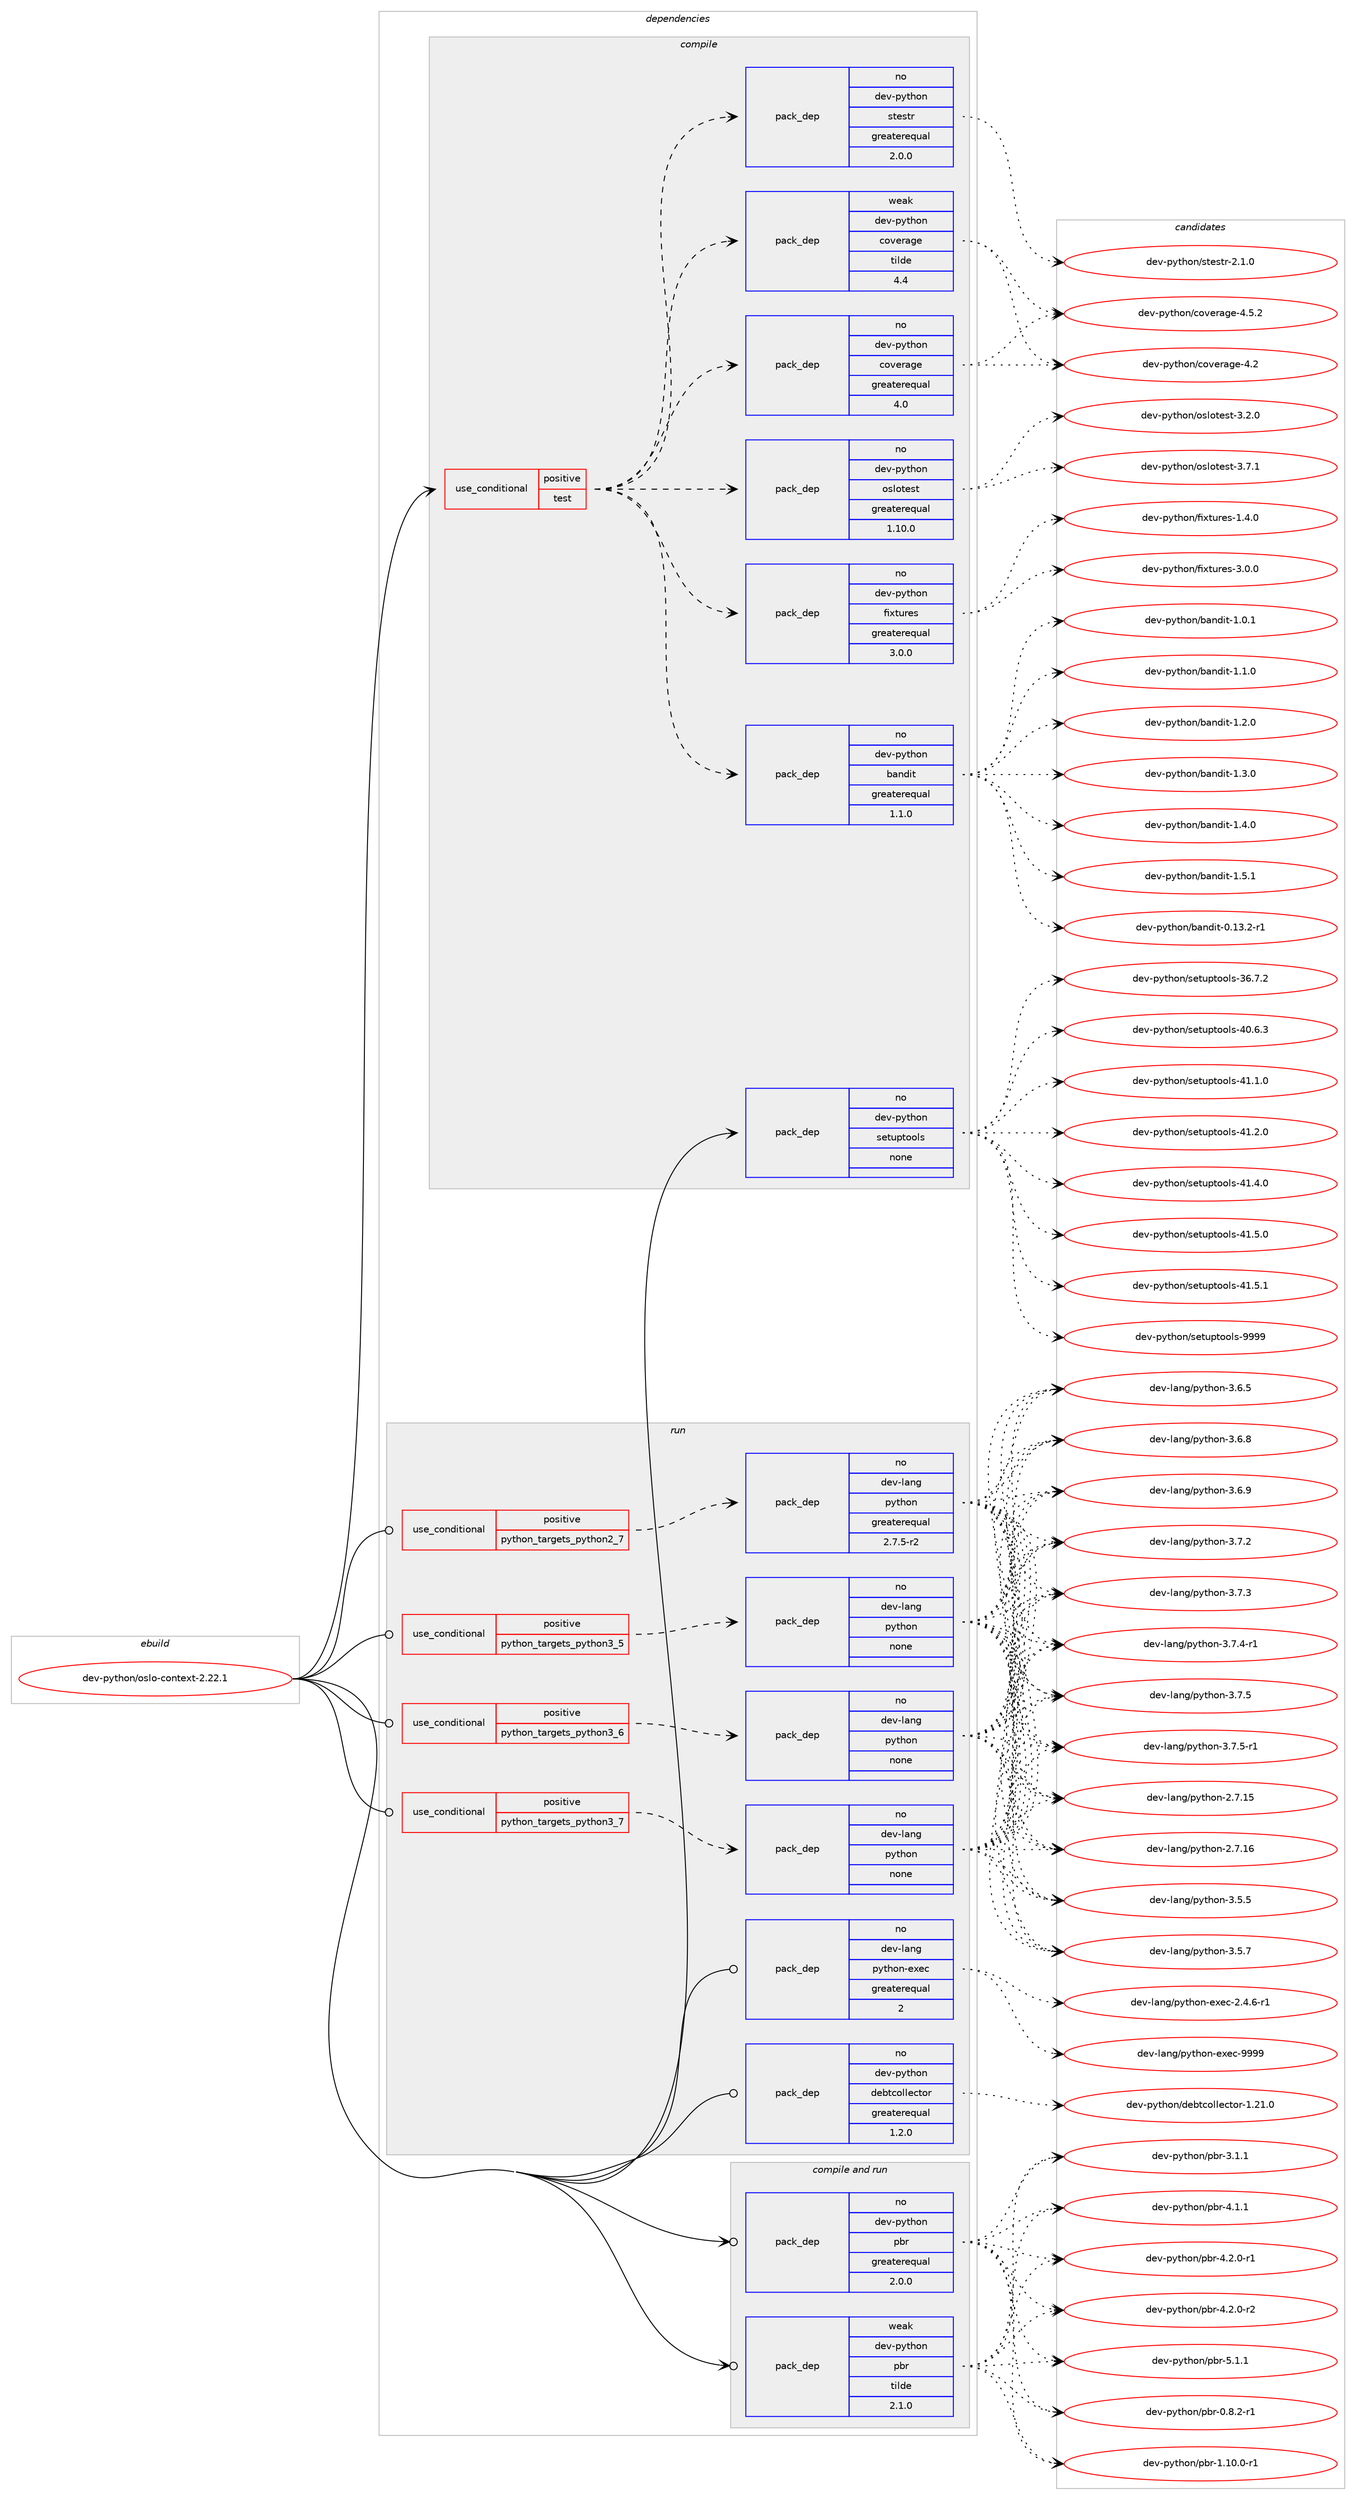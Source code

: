 digraph prolog {

# *************
# Graph options
# *************

newrank=true;
concentrate=true;
compound=true;
graph [rankdir=LR,fontname=Helvetica,fontsize=10,ranksep=1.5];#, ranksep=2.5, nodesep=0.2];
edge  [arrowhead=vee];
node  [fontname=Helvetica,fontsize=10];

# **********
# The ebuild
# **********

subgraph cluster_leftcol {
color=gray;
rank=same;
label=<<i>ebuild</i>>;
id [label="dev-python/oslo-context-2.22.1", color=red, width=4, href="../dev-python/oslo-context-2.22.1.svg"];
}

# ****************
# The dependencies
# ****************

subgraph cluster_midcol {
color=gray;
label=<<i>dependencies</i>>;
subgraph cluster_compile {
fillcolor="#eeeeee";
style=filled;
label=<<i>compile</i>>;
subgraph cond143751 {
dependency618790 [label=<<TABLE BORDER="0" CELLBORDER="1" CELLSPACING="0" CELLPADDING="4"><TR><TD ROWSPAN="3" CELLPADDING="10">use_conditional</TD></TR><TR><TD>positive</TD></TR><TR><TD>test</TD></TR></TABLE>>, shape=none, color=red];
subgraph pack463231 {
dependency618791 [label=<<TABLE BORDER="0" CELLBORDER="1" CELLSPACING="0" CELLPADDING="4" WIDTH="220"><TR><TD ROWSPAN="6" CELLPADDING="30">pack_dep</TD></TR><TR><TD WIDTH="110">no</TD></TR><TR><TD>dev-python</TD></TR><TR><TD>fixtures</TD></TR><TR><TD>greaterequal</TD></TR><TR><TD>3.0.0</TD></TR></TABLE>>, shape=none, color=blue];
}
dependency618790:e -> dependency618791:w [weight=20,style="dashed",arrowhead="vee"];
subgraph pack463232 {
dependency618792 [label=<<TABLE BORDER="0" CELLBORDER="1" CELLSPACING="0" CELLPADDING="4" WIDTH="220"><TR><TD ROWSPAN="6" CELLPADDING="30">pack_dep</TD></TR><TR><TD WIDTH="110">no</TD></TR><TR><TD>dev-python</TD></TR><TR><TD>oslotest</TD></TR><TR><TD>greaterequal</TD></TR><TR><TD>1.10.0</TD></TR></TABLE>>, shape=none, color=blue];
}
dependency618790:e -> dependency618792:w [weight=20,style="dashed",arrowhead="vee"];
subgraph pack463233 {
dependency618793 [label=<<TABLE BORDER="0" CELLBORDER="1" CELLSPACING="0" CELLPADDING="4" WIDTH="220"><TR><TD ROWSPAN="6" CELLPADDING="30">pack_dep</TD></TR><TR><TD WIDTH="110">no</TD></TR><TR><TD>dev-python</TD></TR><TR><TD>coverage</TD></TR><TR><TD>greaterequal</TD></TR><TR><TD>4.0</TD></TR></TABLE>>, shape=none, color=blue];
}
dependency618790:e -> dependency618793:w [weight=20,style="dashed",arrowhead="vee"];
subgraph pack463234 {
dependency618794 [label=<<TABLE BORDER="0" CELLBORDER="1" CELLSPACING="0" CELLPADDING="4" WIDTH="220"><TR><TD ROWSPAN="6" CELLPADDING="30">pack_dep</TD></TR><TR><TD WIDTH="110">weak</TD></TR><TR><TD>dev-python</TD></TR><TR><TD>coverage</TD></TR><TR><TD>tilde</TD></TR><TR><TD>4.4</TD></TR></TABLE>>, shape=none, color=blue];
}
dependency618790:e -> dependency618794:w [weight=20,style="dashed",arrowhead="vee"];
subgraph pack463235 {
dependency618795 [label=<<TABLE BORDER="0" CELLBORDER="1" CELLSPACING="0" CELLPADDING="4" WIDTH="220"><TR><TD ROWSPAN="6" CELLPADDING="30">pack_dep</TD></TR><TR><TD WIDTH="110">no</TD></TR><TR><TD>dev-python</TD></TR><TR><TD>stestr</TD></TR><TR><TD>greaterequal</TD></TR><TR><TD>2.0.0</TD></TR></TABLE>>, shape=none, color=blue];
}
dependency618790:e -> dependency618795:w [weight=20,style="dashed",arrowhead="vee"];
subgraph pack463236 {
dependency618796 [label=<<TABLE BORDER="0" CELLBORDER="1" CELLSPACING="0" CELLPADDING="4" WIDTH="220"><TR><TD ROWSPAN="6" CELLPADDING="30">pack_dep</TD></TR><TR><TD WIDTH="110">no</TD></TR><TR><TD>dev-python</TD></TR><TR><TD>bandit</TD></TR><TR><TD>greaterequal</TD></TR><TR><TD>1.1.0</TD></TR></TABLE>>, shape=none, color=blue];
}
dependency618790:e -> dependency618796:w [weight=20,style="dashed",arrowhead="vee"];
}
id:e -> dependency618790:w [weight=20,style="solid",arrowhead="vee"];
subgraph pack463237 {
dependency618797 [label=<<TABLE BORDER="0" CELLBORDER="1" CELLSPACING="0" CELLPADDING="4" WIDTH="220"><TR><TD ROWSPAN="6" CELLPADDING="30">pack_dep</TD></TR><TR><TD WIDTH="110">no</TD></TR><TR><TD>dev-python</TD></TR><TR><TD>setuptools</TD></TR><TR><TD>none</TD></TR><TR><TD></TD></TR></TABLE>>, shape=none, color=blue];
}
id:e -> dependency618797:w [weight=20,style="solid",arrowhead="vee"];
}
subgraph cluster_compileandrun {
fillcolor="#eeeeee";
style=filled;
label=<<i>compile and run</i>>;
subgraph pack463238 {
dependency618798 [label=<<TABLE BORDER="0" CELLBORDER="1" CELLSPACING="0" CELLPADDING="4" WIDTH="220"><TR><TD ROWSPAN="6" CELLPADDING="30">pack_dep</TD></TR><TR><TD WIDTH="110">no</TD></TR><TR><TD>dev-python</TD></TR><TR><TD>pbr</TD></TR><TR><TD>greaterequal</TD></TR><TR><TD>2.0.0</TD></TR></TABLE>>, shape=none, color=blue];
}
id:e -> dependency618798:w [weight=20,style="solid",arrowhead="odotvee"];
subgraph pack463239 {
dependency618799 [label=<<TABLE BORDER="0" CELLBORDER="1" CELLSPACING="0" CELLPADDING="4" WIDTH="220"><TR><TD ROWSPAN="6" CELLPADDING="30">pack_dep</TD></TR><TR><TD WIDTH="110">weak</TD></TR><TR><TD>dev-python</TD></TR><TR><TD>pbr</TD></TR><TR><TD>tilde</TD></TR><TR><TD>2.1.0</TD></TR></TABLE>>, shape=none, color=blue];
}
id:e -> dependency618799:w [weight=20,style="solid",arrowhead="odotvee"];
}
subgraph cluster_run {
fillcolor="#eeeeee";
style=filled;
label=<<i>run</i>>;
subgraph cond143752 {
dependency618800 [label=<<TABLE BORDER="0" CELLBORDER="1" CELLSPACING="0" CELLPADDING="4"><TR><TD ROWSPAN="3" CELLPADDING="10">use_conditional</TD></TR><TR><TD>positive</TD></TR><TR><TD>python_targets_python2_7</TD></TR></TABLE>>, shape=none, color=red];
subgraph pack463240 {
dependency618801 [label=<<TABLE BORDER="0" CELLBORDER="1" CELLSPACING="0" CELLPADDING="4" WIDTH="220"><TR><TD ROWSPAN="6" CELLPADDING="30">pack_dep</TD></TR><TR><TD WIDTH="110">no</TD></TR><TR><TD>dev-lang</TD></TR><TR><TD>python</TD></TR><TR><TD>greaterequal</TD></TR><TR><TD>2.7.5-r2</TD></TR></TABLE>>, shape=none, color=blue];
}
dependency618800:e -> dependency618801:w [weight=20,style="dashed",arrowhead="vee"];
}
id:e -> dependency618800:w [weight=20,style="solid",arrowhead="odot"];
subgraph cond143753 {
dependency618802 [label=<<TABLE BORDER="0" CELLBORDER="1" CELLSPACING="0" CELLPADDING="4"><TR><TD ROWSPAN="3" CELLPADDING="10">use_conditional</TD></TR><TR><TD>positive</TD></TR><TR><TD>python_targets_python3_5</TD></TR></TABLE>>, shape=none, color=red];
subgraph pack463241 {
dependency618803 [label=<<TABLE BORDER="0" CELLBORDER="1" CELLSPACING="0" CELLPADDING="4" WIDTH="220"><TR><TD ROWSPAN="6" CELLPADDING="30">pack_dep</TD></TR><TR><TD WIDTH="110">no</TD></TR><TR><TD>dev-lang</TD></TR><TR><TD>python</TD></TR><TR><TD>none</TD></TR><TR><TD></TD></TR></TABLE>>, shape=none, color=blue];
}
dependency618802:e -> dependency618803:w [weight=20,style="dashed",arrowhead="vee"];
}
id:e -> dependency618802:w [weight=20,style="solid",arrowhead="odot"];
subgraph cond143754 {
dependency618804 [label=<<TABLE BORDER="0" CELLBORDER="1" CELLSPACING="0" CELLPADDING="4"><TR><TD ROWSPAN="3" CELLPADDING="10">use_conditional</TD></TR><TR><TD>positive</TD></TR><TR><TD>python_targets_python3_6</TD></TR></TABLE>>, shape=none, color=red];
subgraph pack463242 {
dependency618805 [label=<<TABLE BORDER="0" CELLBORDER="1" CELLSPACING="0" CELLPADDING="4" WIDTH="220"><TR><TD ROWSPAN="6" CELLPADDING="30">pack_dep</TD></TR><TR><TD WIDTH="110">no</TD></TR><TR><TD>dev-lang</TD></TR><TR><TD>python</TD></TR><TR><TD>none</TD></TR><TR><TD></TD></TR></TABLE>>, shape=none, color=blue];
}
dependency618804:e -> dependency618805:w [weight=20,style="dashed",arrowhead="vee"];
}
id:e -> dependency618804:w [weight=20,style="solid",arrowhead="odot"];
subgraph cond143755 {
dependency618806 [label=<<TABLE BORDER="0" CELLBORDER="1" CELLSPACING="0" CELLPADDING="4"><TR><TD ROWSPAN="3" CELLPADDING="10">use_conditional</TD></TR><TR><TD>positive</TD></TR><TR><TD>python_targets_python3_7</TD></TR></TABLE>>, shape=none, color=red];
subgraph pack463243 {
dependency618807 [label=<<TABLE BORDER="0" CELLBORDER="1" CELLSPACING="0" CELLPADDING="4" WIDTH="220"><TR><TD ROWSPAN="6" CELLPADDING="30">pack_dep</TD></TR><TR><TD WIDTH="110">no</TD></TR><TR><TD>dev-lang</TD></TR><TR><TD>python</TD></TR><TR><TD>none</TD></TR><TR><TD></TD></TR></TABLE>>, shape=none, color=blue];
}
dependency618806:e -> dependency618807:w [weight=20,style="dashed",arrowhead="vee"];
}
id:e -> dependency618806:w [weight=20,style="solid",arrowhead="odot"];
subgraph pack463244 {
dependency618808 [label=<<TABLE BORDER="0" CELLBORDER="1" CELLSPACING="0" CELLPADDING="4" WIDTH="220"><TR><TD ROWSPAN="6" CELLPADDING="30">pack_dep</TD></TR><TR><TD WIDTH="110">no</TD></TR><TR><TD>dev-lang</TD></TR><TR><TD>python-exec</TD></TR><TR><TD>greaterequal</TD></TR><TR><TD>2</TD></TR></TABLE>>, shape=none, color=blue];
}
id:e -> dependency618808:w [weight=20,style="solid",arrowhead="odot"];
subgraph pack463245 {
dependency618809 [label=<<TABLE BORDER="0" CELLBORDER="1" CELLSPACING="0" CELLPADDING="4" WIDTH="220"><TR><TD ROWSPAN="6" CELLPADDING="30">pack_dep</TD></TR><TR><TD WIDTH="110">no</TD></TR><TR><TD>dev-python</TD></TR><TR><TD>debtcollector</TD></TR><TR><TD>greaterequal</TD></TR><TR><TD>1.2.0</TD></TR></TABLE>>, shape=none, color=blue];
}
id:e -> dependency618809:w [weight=20,style="solid",arrowhead="odot"];
}
}

# **************
# The candidates
# **************

subgraph cluster_choices {
rank=same;
color=gray;
label=<<i>candidates</i>>;

subgraph choice463231 {
color=black;
nodesep=1;
choice1001011184511212111610411111047102105120116117114101115454946524648 [label="dev-python/fixtures-1.4.0", color=red, width=4,href="../dev-python/fixtures-1.4.0.svg"];
choice1001011184511212111610411111047102105120116117114101115455146484648 [label="dev-python/fixtures-3.0.0", color=red, width=4,href="../dev-python/fixtures-3.0.0.svg"];
dependency618791:e -> choice1001011184511212111610411111047102105120116117114101115454946524648:w [style=dotted,weight="100"];
dependency618791:e -> choice1001011184511212111610411111047102105120116117114101115455146484648:w [style=dotted,weight="100"];
}
subgraph choice463232 {
color=black;
nodesep=1;
choice1001011184511212111610411111047111115108111116101115116455146504648 [label="dev-python/oslotest-3.2.0", color=red, width=4,href="../dev-python/oslotest-3.2.0.svg"];
choice1001011184511212111610411111047111115108111116101115116455146554649 [label="dev-python/oslotest-3.7.1", color=red, width=4,href="../dev-python/oslotest-3.7.1.svg"];
dependency618792:e -> choice1001011184511212111610411111047111115108111116101115116455146504648:w [style=dotted,weight="100"];
dependency618792:e -> choice1001011184511212111610411111047111115108111116101115116455146554649:w [style=dotted,weight="100"];
}
subgraph choice463233 {
color=black;
nodesep=1;
choice1001011184511212111610411111047991111181011149710310145524650 [label="dev-python/coverage-4.2", color=red, width=4,href="../dev-python/coverage-4.2.svg"];
choice10010111845112121116104111110479911111810111497103101455246534650 [label="dev-python/coverage-4.5.2", color=red, width=4,href="../dev-python/coverage-4.5.2.svg"];
dependency618793:e -> choice1001011184511212111610411111047991111181011149710310145524650:w [style=dotted,weight="100"];
dependency618793:e -> choice10010111845112121116104111110479911111810111497103101455246534650:w [style=dotted,weight="100"];
}
subgraph choice463234 {
color=black;
nodesep=1;
choice1001011184511212111610411111047991111181011149710310145524650 [label="dev-python/coverage-4.2", color=red, width=4,href="../dev-python/coverage-4.2.svg"];
choice10010111845112121116104111110479911111810111497103101455246534650 [label="dev-python/coverage-4.5.2", color=red, width=4,href="../dev-python/coverage-4.5.2.svg"];
dependency618794:e -> choice1001011184511212111610411111047991111181011149710310145524650:w [style=dotted,weight="100"];
dependency618794:e -> choice10010111845112121116104111110479911111810111497103101455246534650:w [style=dotted,weight="100"];
}
subgraph choice463235 {
color=black;
nodesep=1;
choice1001011184511212111610411111047115116101115116114455046494648 [label="dev-python/stestr-2.1.0", color=red, width=4,href="../dev-python/stestr-2.1.0.svg"];
dependency618795:e -> choice1001011184511212111610411111047115116101115116114455046494648:w [style=dotted,weight="100"];
}
subgraph choice463236 {
color=black;
nodesep=1;
choice10010111845112121116104111110479897110100105116454846495146504511449 [label="dev-python/bandit-0.13.2-r1", color=red, width=4,href="../dev-python/bandit-0.13.2-r1.svg"];
choice10010111845112121116104111110479897110100105116454946484649 [label="dev-python/bandit-1.0.1", color=red, width=4,href="../dev-python/bandit-1.0.1.svg"];
choice10010111845112121116104111110479897110100105116454946494648 [label="dev-python/bandit-1.1.0", color=red, width=4,href="../dev-python/bandit-1.1.0.svg"];
choice10010111845112121116104111110479897110100105116454946504648 [label="dev-python/bandit-1.2.0", color=red, width=4,href="../dev-python/bandit-1.2.0.svg"];
choice10010111845112121116104111110479897110100105116454946514648 [label="dev-python/bandit-1.3.0", color=red, width=4,href="../dev-python/bandit-1.3.0.svg"];
choice10010111845112121116104111110479897110100105116454946524648 [label="dev-python/bandit-1.4.0", color=red, width=4,href="../dev-python/bandit-1.4.0.svg"];
choice10010111845112121116104111110479897110100105116454946534649 [label="dev-python/bandit-1.5.1", color=red, width=4,href="../dev-python/bandit-1.5.1.svg"];
dependency618796:e -> choice10010111845112121116104111110479897110100105116454846495146504511449:w [style=dotted,weight="100"];
dependency618796:e -> choice10010111845112121116104111110479897110100105116454946484649:w [style=dotted,weight="100"];
dependency618796:e -> choice10010111845112121116104111110479897110100105116454946494648:w [style=dotted,weight="100"];
dependency618796:e -> choice10010111845112121116104111110479897110100105116454946504648:w [style=dotted,weight="100"];
dependency618796:e -> choice10010111845112121116104111110479897110100105116454946514648:w [style=dotted,weight="100"];
dependency618796:e -> choice10010111845112121116104111110479897110100105116454946524648:w [style=dotted,weight="100"];
dependency618796:e -> choice10010111845112121116104111110479897110100105116454946534649:w [style=dotted,weight="100"];
}
subgraph choice463237 {
color=black;
nodesep=1;
choice100101118451121211161041111104711510111611711211611111110811545515446554650 [label="dev-python/setuptools-36.7.2", color=red, width=4,href="../dev-python/setuptools-36.7.2.svg"];
choice100101118451121211161041111104711510111611711211611111110811545524846544651 [label="dev-python/setuptools-40.6.3", color=red, width=4,href="../dev-python/setuptools-40.6.3.svg"];
choice100101118451121211161041111104711510111611711211611111110811545524946494648 [label="dev-python/setuptools-41.1.0", color=red, width=4,href="../dev-python/setuptools-41.1.0.svg"];
choice100101118451121211161041111104711510111611711211611111110811545524946504648 [label="dev-python/setuptools-41.2.0", color=red, width=4,href="../dev-python/setuptools-41.2.0.svg"];
choice100101118451121211161041111104711510111611711211611111110811545524946524648 [label="dev-python/setuptools-41.4.0", color=red, width=4,href="../dev-python/setuptools-41.4.0.svg"];
choice100101118451121211161041111104711510111611711211611111110811545524946534648 [label="dev-python/setuptools-41.5.0", color=red, width=4,href="../dev-python/setuptools-41.5.0.svg"];
choice100101118451121211161041111104711510111611711211611111110811545524946534649 [label="dev-python/setuptools-41.5.1", color=red, width=4,href="../dev-python/setuptools-41.5.1.svg"];
choice10010111845112121116104111110471151011161171121161111111081154557575757 [label="dev-python/setuptools-9999", color=red, width=4,href="../dev-python/setuptools-9999.svg"];
dependency618797:e -> choice100101118451121211161041111104711510111611711211611111110811545515446554650:w [style=dotted,weight="100"];
dependency618797:e -> choice100101118451121211161041111104711510111611711211611111110811545524846544651:w [style=dotted,weight="100"];
dependency618797:e -> choice100101118451121211161041111104711510111611711211611111110811545524946494648:w [style=dotted,weight="100"];
dependency618797:e -> choice100101118451121211161041111104711510111611711211611111110811545524946504648:w [style=dotted,weight="100"];
dependency618797:e -> choice100101118451121211161041111104711510111611711211611111110811545524946524648:w [style=dotted,weight="100"];
dependency618797:e -> choice100101118451121211161041111104711510111611711211611111110811545524946534648:w [style=dotted,weight="100"];
dependency618797:e -> choice100101118451121211161041111104711510111611711211611111110811545524946534649:w [style=dotted,weight="100"];
dependency618797:e -> choice10010111845112121116104111110471151011161171121161111111081154557575757:w [style=dotted,weight="100"];
}
subgraph choice463238 {
color=black;
nodesep=1;
choice1001011184511212111610411111047112981144548465646504511449 [label="dev-python/pbr-0.8.2-r1", color=red, width=4,href="../dev-python/pbr-0.8.2-r1.svg"];
choice100101118451121211161041111104711298114454946494846484511449 [label="dev-python/pbr-1.10.0-r1", color=red, width=4,href="../dev-python/pbr-1.10.0-r1.svg"];
choice100101118451121211161041111104711298114455146494649 [label="dev-python/pbr-3.1.1", color=red, width=4,href="../dev-python/pbr-3.1.1.svg"];
choice100101118451121211161041111104711298114455246494649 [label="dev-python/pbr-4.1.1", color=red, width=4,href="../dev-python/pbr-4.1.1.svg"];
choice1001011184511212111610411111047112981144552465046484511449 [label="dev-python/pbr-4.2.0-r1", color=red, width=4,href="../dev-python/pbr-4.2.0-r1.svg"];
choice1001011184511212111610411111047112981144552465046484511450 [label="dev-python/pbr-4.2.0-r2", color=red, width=4,href="../dev-python/pbr-4.2.0-r2.svg"];
choice100101118451121211161041111104711298114455346494649 [label="dev-python/pbr-5.1.1", color=red, width=4,href="../dev-python/pbr-5.1.1.svg"];
dependency618798:e -> choice1001011184511212111610411111047112981144548465646504511449:w [style=dotted,weight="100"];
dependency618798:e -> choice100101118451121211161041111104711298114454946494846484511449:w [style=dotted,weight="100"];
dependency618798:e -> choice100101118451121211161041111104711298114455146494649:w [style=dotted,weight="100"];
dependency618798:e -> choice100101118451121211161041111104711298114455246494649:w [style=dotted,weight="100"];
dependency618798:e -> choice1001011184511212111610411111047112981144552465046484511449:w [style=dotted,weight="100"];
dependency618798:e -> choice1001011184511212111610411111047112981144552465046484511450:w [style=dotted,weight="100"];
dependency618798:e -> choice100101118451121211161041111104711298114455346494649:w [style=dotted,weight="100"];
}
subgraph choice463239 {
color=black;
nodesep=1;
choice1001011184511212111610411111047112981144548465646504511449 [label="dev-python/pbr-0.8.2-r1", color=red, width=4,href="../dev-python/pbr-0.8.2-r1.svg"];
choice100101118451121211161041111104711298114454946494846484511449 [label="dev-python/pbr-1.10.0-r1", color=red, width=4,href="../dev-python/pbr-1.10.0-r1.svg"];
choice100101118451121211161041111104711298114455146494649 [label="dev-python/pbr-3.1.1", color=red, width=4,href="../dev-python/pbr-3.1.1.svg"];
choice100101118451121211161041111104711298114455246494649 [label="dev-python/pbr-4.1.1", color=red, width=4,href="../dev-python/pbr-4.1.1.svg"];
choice1001011184511212111610411111047112981144552465046484511449 [label="dev-python/pbr-4.2.0-r1", color=red, width=4,href="../dev-python/pbr-4.2.0-r1.svg"];
choice1001011184511212111610411111047112981144552465046484511450 [label="dev-python/pbr-4.2.0-r2", color=red, width=4,href="../dev-python/pbr-4.2.0-r2.svg"];
choice100101118451121211161041111104711298114455346494649 [label="dev-python/pbr-5.1.1", color=red, width=4,href="../dev-python/pbr-5.1.1.svg"];
dependency618799:e -> choice1001011184511212111610411111047112981144548465646504511449:w [style=dotted,weight="100"];
dependency618799:e -> choice100101118451121211161041111104711298114454946494846484511449:w [style=dotted,weight="100"];
dependency618799:e -> choice100101118451121211161041111104711298114455146494649:w [style=dotted,weight="100"];
dependency618799:e -> choice100101118451121211161041111104711298114455246494649:w [style=dotted,weight="100"];
dependency618799:e -> choice1001011184511212111610411111047112981144552465046484511449:w [style=dotted,weight="100"];
dependency618799:e -> choice1001011184511212111610411111047112981144552465046484511450:w [style=dotted,weight="100"];
dependency618799:e -> choice100101118451121211161041111104711298114455346494649:w [style=dotted,weight="100"];
}
subgraph choice463240 {
color=black;
nodesep=1;
choice10010111845108971101034711212111610411111045504655464953 [label="dev-lang/python-2.7.15", color=red, width=4,href="../dev-lang/python-2.7.15.svg"];
choice10010111845108971101034711212111610411111045504655464954 [label="dev-lang/python-2.7.16", color=red, width=4,href="../dev-lang/python-2.7.16.svg"];
choice100101118451089711010347112121116104111110455146534653 [label="dev-lang/python-3.5.5", color=red, width=4,href="../dev-lang/python-3.5.5.svg"];
choice100101118451089711010347112121116104111110455146534655 [label="dev-lang/python-3.5.7", color=red, width=4,href="../dev-lang/python-3.5.7.svg"];
choice100101118451089711010347112121116104111110455146544653 [label="dev-lang/python-3.6.5", color=red, width=4,href="../dev-lang/python-3.6.5.svg"];
choice100101118451089711010347112121116104111110455146544656 [label="dev-lang/python-3.6.8", color=red, width=4,href="../dev-lang/python-3.6.8.svg"];
choice100101118451089711010347112121116104111110455146544657 [label="dev-lang/python-3.6.9", color=red, width=4,href="../dev-lang/python-3.6.9.svg"];
choice100101118451089711010347112121116104111110455146554650 [label="dev-lang/python-3.7.2", color=red, width=4,href="../dev-lang/python-3.7.2.svg"];
choice100101118451089711010347112121116104111110455146554651 [label="dev-lang/python-3.7.3", color=red, width=4,href="../dev-lang/python-3.7.3.svg"];
choice1001011184510897110103471121211161041111104551465546524511449 [label="dev-lang/python-3.7.4-r1", color=red, width=4,href="../dev-lang/python-3.7.4-r1.svg"];
choice100101118451089711010347112121116104111110455146554653 [label="dev-lang/python-3.7.5", color=red, width=4,href="../dev-lang/python-3.7.5.svg"];
choice1001011184510897110103471121211161041111104551465546534511449 [label="dev-lang/python-3.7.5-r1", color=red, width=4,href="../dev-lang/python-3.7.5-r1.svg"];
dependency618801:e -> choice10010111845108971101034711212111610411111045504655464953:w [style=dotted,weight="100"];
dependency618801:e -> choice10010111845108971101034711212111610411111045504655464954:w [style=dotted,weight="100"];
dependency618801:e -> choice100101118451089711010347112121116104111110455146534653:w [style=dotted,weight="100"];
dependency618801:e -> choice100101118451089711010347112121116104111110455146534655:w [style=dotted,weight="100"];
dependency618801:e -> choice100101118451089711010347112121116104111110455146544653:w [style=dotted,weight="100"];
dependency618801:e -> choice100101118451089711010347112121116104111110455146544656:w [style=dotted,weight="100"];
dependency618801:e -> choice100101118451089711010347112121116104111110455146544657:w [style=dotted,weight="100"];
dependency618801:e -> choice100101118451089711010347112121116104111110455146554650:w [style=dotted,weight="100"];
dependency618801:e -> choice100101118451089711010347112121116104111110455146554651:w [style=dotted,weight="100"];
dependency618801:e -> choice1001011184510897110103471121211161041111104551465546524511449:w [style=dotted,weight="100"];
dependency618801:e -> choice100101118451089711010347112121116104111110455146554653:w [style=dotted,weight="100"];
dependency618801:e -> choice1001011184510897110103471121211161041111104551465546534511449:w [style=dotted,weight="100"];
}
subgraph choice463241 {
color=black;
nodesep=1;
choice10010111845108971101034711212111610411111045504655464953 [label="dev-lang/python-2.7.15", color=red, width=4,href="../dev-lang/python-2.7.15.svg"];
choice10010111845108971101034711212111610411111045504655464954 [label="dev-lang/python-2.7.16", color=red, width=4,href="../dev-lang/python-2.7.16.svg"];
choice100101118451089711010347112121116104111110455146534653 [label="dev-lang/python-3.5.5", color=red, width=4,href="../dev-lang/python-3.5.5.svg"];
choice100101118451089711010347112121116104111110455146534655 [label="dev-lang/python-3.5.7", color=red, width=4,href="../dev-lang/python-3.5.7.svg"];
choice100101118451089711010347112121116104111110455146544653 [label="dev-lang/python-3.6.5", color=red, width=4,href="../dev-lang/python-3.6.5.svg"];
choice100101118451089711010347112121116104111110455146544656 [label="dev-lang/python-3.6.8", color=red, width=4,href="../dev-lang/python-3.6.8.svg"];
choice100101118451089711010347112121116104111110455146544657 [label="dev-lang/python-3.6.9", color=red, width=4,href="../dev-lang/python-3.6.9.svg"];
choice100101118451089711010347112121116104111110455146554650 [label="dev-lang/python-3.7.2", color=red, width=4,href="../dev-lang/python-3.7.2.svg"];
choice100101118451089711010347112121116104111110455146554651 [label="dev-lang/python-3.7.3", color=red, width=4,href="../dev-lang/python-3.7.3.svg"];
choice1001011184510897110103471121211161041111104551465546524511449 [label="dev-lang/python-3.7.4-r1", color=red, width=4,href="../dev-lang/python-3.7.4-r1.svg"];
choice100101118451089711010347112121116104111110455146554653 [label="dev-lang/python-3.7.5", color=red, width=4,href="../dev-lang/python-3.7.5.svg"];
choice1001011184510897110103471121211161041111104551465546534511449 [label="dev-lang/python-3.7.5-r1", color=red, width=4,href="../dev-lang/python-3.7.5-r1.svg"];
dependency618803:e -> choice10010111845108971101034711212111610411111045504655464953:w [style=dotted,weight="100"];
dependency618803:e -> choice10010111845108971101034711212111610411111045504655464954:w [style=dotted,weight="100"];
dependency618803:e -> choice100101118451089711010347112121116104111110455146534653:w [style=dotted,weight="100"];
dependency618803:e -> choice100101118451089711010347112121116104111110455146534655:w [style=dotted,weight="100"];
dependency618803:e -> choice100101118451089711010347112121116104111110455146544653:w [style=dotted,weight="100"];
dependency618803:e -> choice100101118451089711010347112121116104111110455146544656:w [style=dotted,weight="100"];
dependency618803:e -> choice100101118451089711010347112121116104111110455146544657:w [style=dotted,weight="100"];
dependency618803:e -> choice100101118451089711010347112121116104111110455146554650:w [style=dotted,weight="100"];
dependency618803:e -> choice100101118451089711010347112121116104111110455146554651:w [style=dotted,weight="100"];
dependency618803:e -> choice1001011184510897110103471121211161041111104551465546524511449:w [style=dotted,weight="100"];
dependency618803:e -> choice100101118451089711010347112121116104111110455146554653:w [style=dotted,weight="100"];
dependency618803:e -> choice1001011184510897110103471121211161041111104551465546534511449:w [style=dotted,weight="100"];
}
subgraph choice463242 {
color=black;
nodesep=1;
choice10010111845108971101034711212111610411111045504655464953 [label="dev-lang/python-2.7.15", color=red, width=4,href="../dev-lang/python-2.7.15.svg"];
choice10010111845108971101034711212111610411111045504655464954 [label="dev-lang/python-2.7.16", color=red, width=4,href="../dev-lang/python-2.7.16.svg"];
choice100101118451089711010347112121116104111110455146534653 [label="dev-lang/python-3.5.5", color=red, width=4,href="../dev-lang/python-3.5.5.svg"];
choice100101118451089711010347112121116104111110455146534655 [label="dev-lang/python-3.5.7", color=red, width=4,href="../dev-lang/python-3.5.7.svg"];
choice100101118451089711010347112121116104111110455146544653 [label="dev-lang/python-3.6.5", color=red, width=4,href="../dev-lang/python-3.6.5.svg"];
choice100101118451089711010347112121116104111110455146544656 [label="dev-lang/python-3.6.8", color=red, width=4,href="../dev-lang/python-3.6.8.svg"];
choice100101118451089711010347112121116104111110455146544657 [label="dev-lang/python-3.6.9", color=red, width=4,href="../dev-lang/python-3.6.9.svg"];
choice100101118451089711010347112121116104111110455146554650 [label="dev-lang/python-3.7.2", color=red, width=4,href="../dev-lang/python-3.7.2.svg"];
choice100101118451089711010347112121116104111110455146554651 [label="dev-lang/python-3.7.3", color=red, width=4,href="../dev-lang/python-3.7.3.svg"];
choice1001011184510897110103471121211161041111104551465546524511449 [label="dev-lang/python-3.7.4-r1", color=red, width=4,href="../dev-lang/python-3.7.4-r1.svg"];
choice100101118451089711010347112121116104111110455146554653 [label="dev-lang/python-3.7.5", color=red, width=4,href="../dev-lang/python-3.7.5.svg"];
choice1001011184510897110103471121211161041111104551465546534511449 [label="dev-lang/python-3.7.5-r1", color=red, width=4,href="../dev-lang/python-3.7.5-r1.svg"];
dependency618805:e -> choice10010111845108971101034711212111610411111045504655464953:w [style=dotted,weight="100"];
dependency618805:e -> choice10010111845108971101034711212111610411111045504655464954:w [style=dotted,weight="100"];
dependency618805:e -> choice100101118451089711010347112121116104111110455146534653:w [style=dotted,weight="100"];
dependency618805:e -> choice100101118451089711010347112121116104111110455146534655:w [style=dotted,weight="100"];
dependency618805:e -> choice100101118451089711010347112121116104111110455146544653:w [style=dotted,weight="100"];
dependency618805:e -> choice100101118451089711010347112121116104111110455146544656:w [style=dotted,weight="100"];
dependency618805:e -> choice100101118451089711010347112121116104111110455146544657:w [style=dotted,weight="100"];
dependency618805:e -> choice100101118451089711010347112121116104111110455146554650:w [style=dotted,weight="100"];
dependency618805:e -> choice100101118451089711010347112121116104111110455146554651:w [style=dotted,weight="100"];
dependency618805:e -> choice1001011184510897110103471121211161041111104551465546524511449:w [style=dotted,weight="100"];
dependency618805:e -> choice100101118451089711010347112121116104111110455146554653:w [style=dotted,weight="100"];
dependency618805:e -> choice1001011184510897110103471121211161041111104551465546534511449:w [style=dotted,weight="100"];
}
subgraph choice463243 {
color=black;
nodesep=1;
choice10010111845108971101034711212111610411111045504655464953 [label="dev-lang/python-2.7.15", color=red, width=4,href="../dev-lang/python-2.7.15.svg"];
choice10010111845108971101034711212111610411111045504655464954 [label="dev-lang/python-2.7.16", color=red, width=4,href="../dev-lang/python-2.7.16.svg"];
choice100101118451089711010347112121116104111110455146534653 [label="dev-lang/python-3.5.5", color=red, width=4,href="../dev-lang/python-3.5.5.svg"];
choice100101118451089711010347112121116104111110455146534655 [label="dev-lang/python-3.5.7", color=red, width=4,href="../dev-lang/python-3.5.7.svg"];
choice100101118451089711010347112121116104111110455146544653 [label="dev-lang/python-3.6.5", color=red, width=4,href="../dev-lang/python-3.6.5.svg"];
choice100101118451089711010347112121116104111110455146544656 [label="dev-lang/python-3.6.8", color=red, width=4,href="../dev-lang/python-3.6.8.svg"];
choice100101118451089711010347112121116104111110455146544657 [label="dev-lang/python-3.6.9", color=red, width=4,href="../dev-lang/python-3.6.9.svg"];
choice100101118451089711010347112121116104111110455146554650 [label="dev-lang/python-3.7.2", color=red, width=4,href="../dev-lang/python-3.7.2.svg"];
choice100101118451089711010347112121116104111110455146554651 [label="dev-lang/python-3.7.3", color=red, width=4,href="../dev-lang/python-3.7.3.svg"];
choice1001011184510897110103471121211161041111104551465546524511449 [label="dev-lang/python-3.7.4-r1", color=red, width=4,href="../dev-lang/python-3.7.4-r1.svg"];
choice100101118451089711010347112121116104111110455146554653 [label="dev-lang/python-3.7.5", color=red, width=4,href="../dev-lang/python-3.7.5.svg"];
choice1001011184510897110103471121211161041111104551465546534511449 [label="dev-lang/python-3.7.5-r1", color=red, width=4,href="../dev-lang/python-3.7.5-r1.svg"];
dependency618807:e -> choice10010111845108971101034711212111610411111045504655464953:w [style=dotted,weight="100"];
dependency618807:e -> choice10010111845108971101034711212111610411111045504655464954:w [style=dotted,weight="100"];
dependency618807:e -> choice100101118451089711010347112121116104111110455146534653:w [style=dotted,weight="100"];
dependency618807:e -> choice100101118451089711010347112121116104111110455146534655:w [style=dotted,weight="100"];
dependency618807:e -> choice100101118451089711010347112121116104111110455146544653:w [style=dotted,weight="100"];
dependency618807:e -> choice100101118451089711010347112121116104111110455146544656:w [style=dotted,weight="100"];
dependency618807:e -> choice100101118451089711010347112121116104111110455146544657:w [style=dotted,weight="100"];
dependency618807:e -> choice100101118451089711010347112121116104111110455146554650:w [style=dotted,weight="100"];
dependency618807:e -> choice100101118451089711010347112121116104111110455146554651:w [style=dotted,weight="100"];
dependency618807:e -> choice1001011184510897110103471121211161041111104551465546524511449:w [style=dotted,weight="100"];
dependency618807:e -> choice100101118451089711010347112121116104111110455146554653:w [style=dotted,weight="100"];
dependency618807:e -> choice1001011184510897110103471121211161041111104551465546534511449:w [style=dotted,weight="100"];
}
subgraph choice463244 {
color=black;
nodesep=1;
choice10010111845108971101034711212111610411111045101120101994550465246544511449 [label="dev-lang/python-exec-2.4.6-r1", color=red, width=4,href="../dev-lang/python-exec-2.4.6-r1.svg"];
choice10010111845108971101034711212111610411111045101120101994557575757 [label="dev-lang/python-exec-9999", color=red, width=4,href="../dev-lang/python-exec-9999.svg"];
dependency618808:e -> choice10010111845108971101034711212111610411111045101120101994550465246544511449:w [style=dotted,weight="100"];
dependency618808:e -> choice10010111845108971101034711212111610411111045101120101994557575757:w [style=dotted,weight="100"];
}
subgraph choice463245 {
color=black;
nodesep=1;
choice100101118451121211161041111104710010198116991111081081019911611111445494650494648 [label="dev-python/debtcollector-1.21.0", color=red, width=4,href="../dev-python/debtcollector-1.21.0.svg"];
dependency618809:e -> choice100101118451121211161041111104710010198116991111081081019911611111445494650494648:w [style=dotted,weight="100"];
}
}

}
